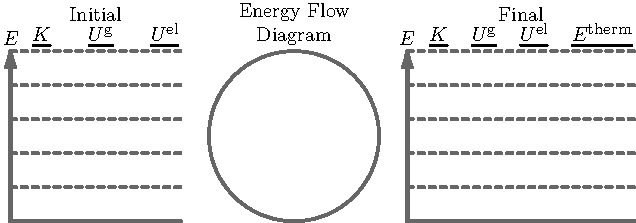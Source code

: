 import graph;

texpreamble("\def\sup#1{\textrm{\scriptsize #1}}");

pen base_p = linewidth(1.4)+fontsize(10pt);
pen axis_p = base_p + linewidth(1.8)+gray(0.4);
pen finelydashed = linetype(new real[] {2,2},adjust=true);
pen levels_p = base_p + gray(0.4)+finelydashed;
pen text_p = base_p + black + linewidth(1.0);
pen circle_p = base_p + gray(0.4);

// compute the width of the string
real width_of(string text) {
  Label temp_l = Label(text, (0,0), NE, text_p);
  return (max(texpath(temp_l)).x-min(texpath(temp_l)).x);
  //path temp_path = texpath(temp_l);
  //return (max(temp_path).x-min(temp_path).x);
}

void draw_bargraph(pair lower_left, real width, real height, int levels, string[] labels, string title) {
  // lower_left is the coordinate of the lower_left end of the bargraph
  // width is the width
  // height is the height of the bar graph (not labels)
  // levels is the number of horizontal lines to draw
  // labels are the energy storage forms to include
  // title goes over the labels
  pair LL = lower_left;
  pair UL = LL + (0, height);
  pair LR = LL + (width, 0);
  pair UR = LL + (width, height);
  real dy = height / (levels);
  pair offset;
  for(int i=1; i<=levels; ++i) {
    offset = (0, dy * i);
    draw((LL+offset)--(LR+offset), levels_p);
  }
  draw(UL--LL--LR, axis_p, BeginArrow(arrowhead=HookHead, size=5.0));
  label("$E$", UL, N, text_p);
  
  int num_labels = labels.length;

  // compute the widths of the labels and the total label width
  real labels_width = 0;
  real label_width[] = new real[num_labels];
  for(int i=0; i<num_labels; ++i) {
    label_width[i] = width_of(labels[i]);
    labels_width += label_width[i];
  }

  real xspace = 0.3 cm;
  real yspace = 0.1 cm;
  real dx = (width-1.5*xspace-labels_width) / (num_labels-1);
  real xwidth = fontsize(text_p); // might be able to use this if not for superscripts

  // loop variables:
  pair offset = UL + (xspace,yspace); // where to start printing labels
  pair underline_offset = (.1cm,0);
  for(int i=0; i<num_labels; ++i) {
    label(labels[i], offset , NE, text_p);
    draw(shift(offset+underline_offset)*((0,0)--(label_width[i],0)), text_p); // for the line under the label
    offset += (label_width[i]+dx,0); // set the next offset
  }
  label(title, (UL+UR)/2+(0,lineskip(text_p)), N, text_p);
}

void draw_energy_flow_diagram(pair lower_left, real width) {
  pair center = lower_left + (width/2,width/2);
  draw(Circle(center, width/2), circle_p);
  label("\parbox{3cm}{\centering Energy Flow\par Diagram}", center + (0, width/2), N, text_p);
}

draw_bargraph((0,0), 3 cm, 3 cm, 5, new string[] {"$K$", "$U^\sup{g}$", "$U^\sup{el}$"}, "Initial");
draw_energy_flow_diagram((3.5cm,0), 3cm);
draw_bargraph((7cm,0), 4 cm, 3 cm, 5, new string[] {"$K$", "$U^\sup{g}$", "$U^\sup{el}$", "$E^\sup{therm}$"},"Final");

